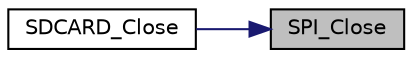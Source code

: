 digraph "SPI_Close"
{
 // LATEX_PDF_SIZE
  edge [fontname="Helvetica",fontsize="10",labelfontname="Helvetica",labelfontsize="10"];
  node [fontname="Helvetica",fontsize="10",shape=record];
  rankdir="RL";
  Node1 [label="SPI_Close",height=0.2,width=0.4,color="black", fillcolor="grey75", style="filled", fontcolor="black",tooltip="Reset SPI module and disable SPI peripheral clock."];
  Node1 -> Node2 [dir="back",color="midnightblue",fontsize="10",style="solid",fontname="Helvetica"];
  Node2 [label="SDCARD_Close",height=0.2,width=0.4,color="black", fillcolor="white", style="filled",URL="$d3/df3/group___n_a_n_o100___s_d_c_a_r_d___e_x_p_o_r_t_e_d___f_u_n_c_t_i_o_n_s.html#ga7100b7169dfe758ebffe7a445944daf1",tooltip="This function is used to close SDCARD."];
}
